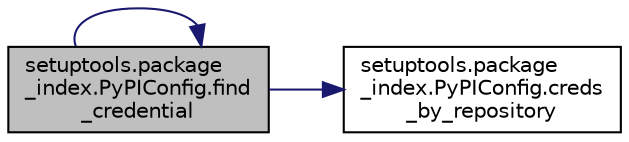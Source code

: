 digraph "setuptools.package_index.PyPIConfig.find_credential"
{
 // LATEX_PDF_SIZE
  edge [fontname="Helvetica",fontsize="10",labelfontname="Helvetica",labelfontsize="10"];
  node [fontname="Helvetica",fontsize="10",shape=record];
  rankdir="LR";
  Node1 [label="setuptools.package\l_index.PyPIConfig.find\l_credential",height=0.2,width=0.4,color="black", fillcolor="grey75", style="filled", fontcolor="black",tooltip=" "];
  Node1 -> Node2 [color="midnightblue",fontsize="10",style="solid",fontname="Helvetica"];
  Node2 [label="setuptools.package\l_index.PyPIConfig.creds\l_by_repository",height=0.2,width=0.4,color="black", fillcolor="white", style="filled",URL="$d3/d47/classsetuptools_1_1package__index_1_1_py_p_i_config.html#adc322072461ff5f3499d6187040ebc91",tooltip=" "];
  Node1 -> Node1 [color="midnightblue",fontsize="10",style="solid",fontname="Helvetica"];
}
